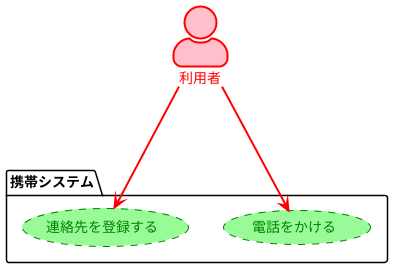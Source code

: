 @startuml ユースケース図
skinparam actorStyle awesome
actor 利用者  #pink;line:red;line.bold;text:red
package 携帯システム {
usecase 連絡先を登録する #palegreen;line:green;line.dashed;text:green
usecase 電話をかける #palegreen;line:green;line.dashed;text:green
}
利用者 ---> 連絡先を登録する #line:red;line.bold;text:red 
利用者 ---> 電話をかける #line:red;line.bold;text:red  
@enduml